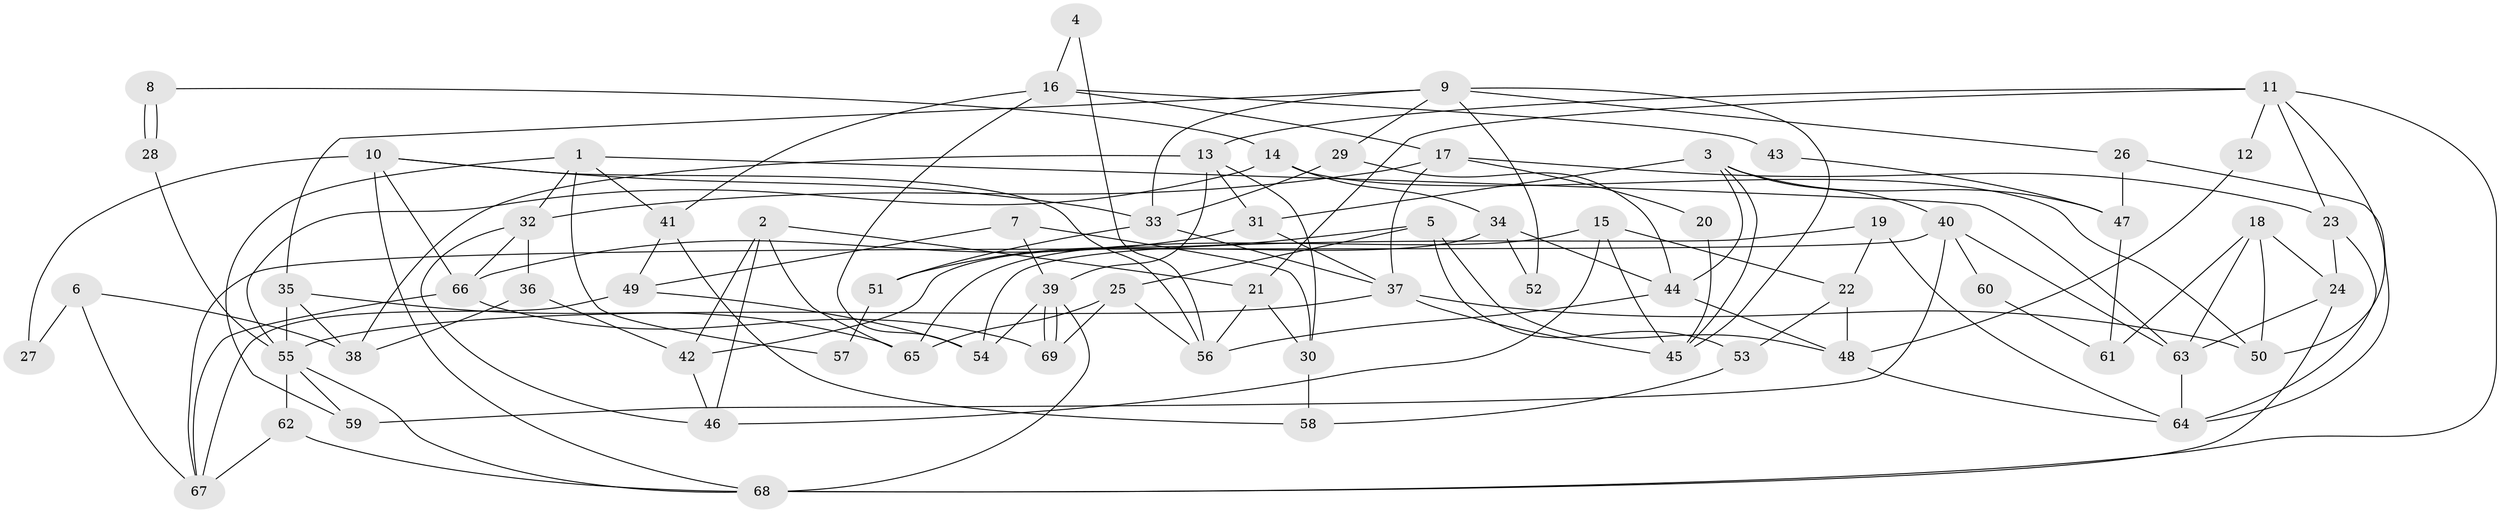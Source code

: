 // Generated by graph-tools (version 1.1) at 2025/26/03/09/25 03:26:17]
// undirected, 69 vertices, 138 edges
graph export_dot {
graph [start="1"]
  node [color=gray90,style=filled];
  1;
  2;
  3;
  4;
  5;
  6;
  7;
  8;
  9;
  10;
  11;
  12;
  13;
  14;
  15;
  16;
  17;
  18;
  19;
  20;
  21;
  22;
  23;
  24;
  25;
  26;
  27;
  28;
  29;
  30;
  31;
  32;
  33;
  34;
  35;
  36;
  37;
  38;
  39;
  40;
  41;
  42;
  43;
  44;
  45;
  46;
  47;
  48;
  49;
  50;
  51;
  52;
  53;
  54;
  55;
  56;
  57;
  58;
  59;
  60;
  61;
  62;
  63;
  64;
  65;
  66;
  67;
  68;
  69;
  1 -- 59;
  1 -- 63;
  1 -- 32;
  1 -- 41;
  1 -- 57;
  2 -- 46;
  2 -- 42;
  2 -- 21;
  2 -- 65;
  3 -- 45;
  3 -- 44;
  3 -- 31;
  3 -- 40;
  3 -- 47;
  4 -- 56;
  4 -- 16;
  5 -- 53;
  5 -- 25;
  5 -- 48;
  5 -- 51;
  6 -- 67;
  6 -- 38;
  6 -- 27;
  7 -- 49;
  7 -- 39;
  7 -- 30;
  8 -- 28;
  8 -- 28;
  8 -- 14;
  9 -- 33;
  9 -- 35;
  9 -- 26;
  9 -- 29;
  9 -- 45;
  9 -- 52;
  10 -- 66;
  10 -- 56;
  10 -- 27;
  10 -- 33;
  10 -- 68;
  11 -- 13;
  11 -- 68;
  11 -- 12;
  11 -- 21;
  11 -- 23;
  11 -- 50;
  12 -- 48;
  13 -- 30;
  13 -- 39;
  13 -- 31;
  13 -- 38;
  14 -- 50;
  14 -- 34;
  14 -- 55;
  15 -- 65;
  15 -- 45;
  15 -- 22;
  15 -- 46;
  16 -- 17;
  16 -- 54;
  16 -- 41;
  16 -- 43;
  17 -- 37;
  17 -- 23;
  17 -- 20;
  17 -- 32;
  18 -- 24;
  18 -- 50;
  18 -- 61;
  18 -- 63;
  19 -- 54;
  19 -- 22;
  19 -- 64;
  20 -- 45;
  21 -- 30;
  21 -- 56;
  22 -- 48;
  22 -- 53;
  23 -- 64;
  23 -- 24;
  24 -- 68;
  24 -- 63;
  25 -- 69;
  25 -- 56;
  25 -- 65;
  26 -- 64;
  26 -- 47;
  28 -- 55;
  29 -- 33;
  29 -- 44;
  30 -- 58;
  31 -- 37;
  31 -- 66;
  32 -- 36;
  32 -- 46;
  32 -- 66;
  33 -- 37;
  33 -- 51;
  34 -- 42;
  34 -- 44;
  34 -- 52;
  35 -- 55;
  35 -- 65;
  35 -- 38;
  36 -- 38;
  36 -- 42;
  37 -- 55;
  37 -- 45;
  37 -- 50;
  39 -- 69;
  39 -- 69;
  39 -- 68;
  39 -- 54;
  40 -- 63;
  40 -- 59;
  40 -- 60;
  40 -- 67;
  41 -- 49;
  41 -- 58;
  42 -- 46;
  43 -- 47;
  44 -- 48;
  44 -- 56;
  47 -- 61;
  48 -- 64;
  49 -- 67;
  49 -- 54;
  51 -- 57;
  53 -- 58;
  55 -- 62;
  55 -- 59;
  55 -- 68;
  60 -- 61;
  62 -- 67;
  62 -- 68;
  63 -- 64;
  66 -- 67;
  66 -- 69;
}
